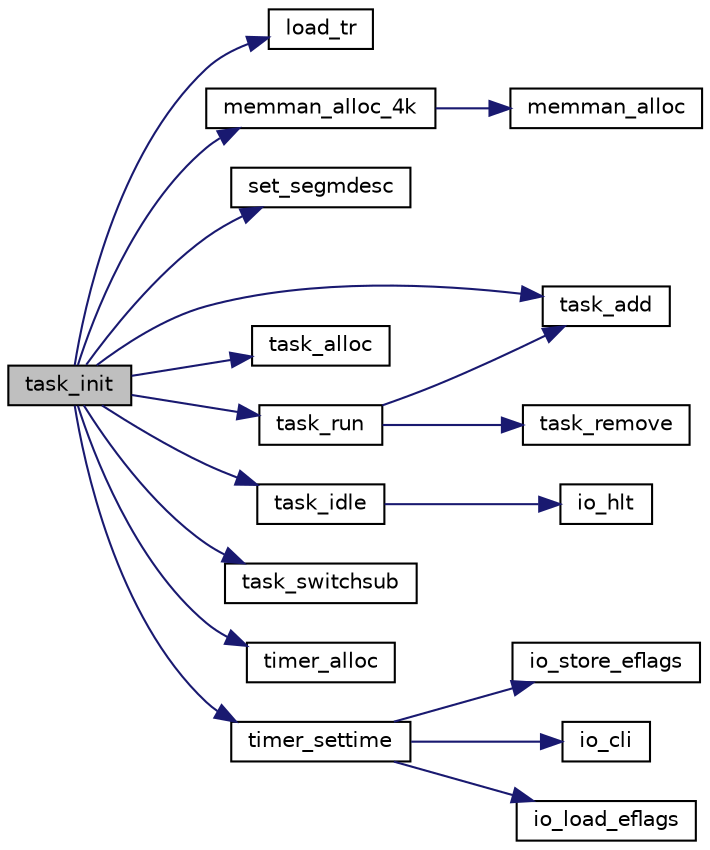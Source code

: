 digraph "task_init"
{
 // LATEX_PDF_SIZE
  edge [fontname="Helvetica",fontsize="10",labelfontname="Helvetica",labelfontsize="10"];
  node [fontname="Helvetica",fontsize="10",shape=record];
  rankdir="LR";
  Node1 [label="task_init",height=0.2,width=0.4,color="black", fillcolor="grey75", style="filled", fontcolor="black",tooltip=" "];
  Node1 -> Node2 [color="midnightblue",fontsize="10",style="solid",fontname="Helvetica"];
  Node2 [label="load_tr",height=0.2,width=0.4,color="black", fillcolor="white", style="filled",URL="$bootpack_8h.html#af86d882069635e9f7c41451cf77b0422",tooltip=" "];
  Node1 -> Node3 [color="midnightblue",fontsize="10",style="solid",fontname="Helvetica"];
  Node3 [label="memman_alloc_4k",height=0.2,width=0.4,color="black", fillcolor="white", style="filled",URL="$bootpack_8h.html#a0b2b807ae567c0c3a0f5878b6ea95383",tooltip=" "];
  Node3 -> Node4 [color="midnightblue",fontsize="10",style="solid",fontname="Helvetica"];
  Node4 [label="memman_alloc",height=0.2,width=0.4,color="black", fillcolor="white", style="filled",URL="$memory_8c.html#a3a44e2ae3c434e982c7b906e00af831a",tooltip=" "];
  Node1 -> Node5 [color="midnightblue",fontsize="10",style="solid",fontname="Helvetica"];
  Node5 [label="set_segmdesc",height=0.2,width=0.4,color="black", fillcolor="white", style="filled",URL="$bootpack_8h.html#a3d51340647ade1a89f63e7b841e48176",tooltip=" "];
  Node1 -> Node6 [color="midnightblue",fontsize="10",style="solid",fontname="Helvetica"];
  Node6 [label="task_add",height=0.2,width=0.4,color="black", fillcolor="white", style="filled",URL="$mtask_8c.html#a402b7583d2459d4a08561dcc5d493f4a",tooltip=" "];
  Node1 -> Node7 [color="midnightblue",fontsize="10",style="solid",fontname="Helvetica"];
  Node7 [label="task_alloc",height=0.2,width=0.4,color="black", fillcolor="white", style="filled",URL="$mtask_8c.html#a97fa93dab5b91ea18765b460e3b81663",tooltip=" "];
  Node1 -> Node8 [color="midnightblue",fontsize="10",style="solid",fontname="Helvetica"];
  Node8 [label="task_idle",height=0.2,width=0.4,color="black", fillcolor="white", style="filled",URL="$mtask_8c.html#ad97fd16c2e90a12f5265d1c2728102c8",tooltip=" "];
  Node8 -> Node9 [color="midnightblue",fontsize="10",style="solid",fontname="Helvetica"];
  Node9 [label="io_hlt",height=0.2,width=0.4,color="black", fillcolor="white", style="filled",URL="$bootpack_8h.html#a222d3c048b8f4192d8ef949249849aa0",tooltip=" "];
  Node1 -> Node10 [color="midnightblue",fontsize="10",style="solid",fontname="Helvetica"];
  Node10 [label="task_run",height=0.2,width=0.4,color="black", fillcolor="white", style="filled",URL="$mtask_8c.html#a579117953072527527cd89b4ebc929ef",tooltip=" "];
  Node10 -> Node6 [color="midnightblue",fontsize="10",style="solid",fontname="Helvetica"];
  Node10 -> Node11 [color="midnightblue",fontsize="10",style="solid",fontname="Helvetica"];
  Node11 [label="task_remove",height=0.2,width=0.4,color="black", fillcolor="white", style="filled",URL="$mtask_8c.html#a11f14489f9989d977a88064d02e682ae",tooltip=" "];
  Node1 -> Node12 [color="midnightblue",fontsize="10",style="solid",fontname="Helvetica"];
  Node12 [label="task_switchsub",height=0.2,width=0.4,color="black", fillcolor="white", style="filled",URL="$mtask_8c.html#a5b13fad918e89f8ffa77326ea1989773",tooltip=" "];
  Node1 -> Node13 [color="midnightblue",fontsize="10",style="solid",fontname="Helvetica"];
  Node13 [label="timer_alloc",height=0.2,width=0.4,color="black", fillcolor="white", style="filled",URL="$bootpack_8h.html#ab0f52af01219a71c6f77624f30ca0a0f",tooltip=" "];
  Node1 -> Node14 [color="midnightblue",fontsize="10",style="solid",fontname="Helvetica"];
  Node14 [label="timer_settime",height=0.2,width=0.4,color="black", fillcolor="white", style="filled",URL="$bootpack_8h.html#ac5f2d07311b1c8c2a0e050060cbd4570",tooltip=" "];
  Node14 -> Node15 [color="midnightblue",fontsize="10",style="solid",fontname="Helvetica"];
  Node15 [label="io_cli",height=0.2,width=0.4,color="black", fillcolor="white", style="filled",URL="$bootpack_8h.html#a8efff3df95d8ca5965876fe8949f99ae",tooltip=" "];
  Node14 -> Node16 [color="midnightblue",fontsize="10",style="solid",fontname="Helvetica"];
  Node16 [label="io_load_eflags",height=0.2,width=0.4,color="black", fillcolor="white", style="filled",URL="$bootpack_8h.html#acf007bdb6d8bea64314996b7d7b01470",tooltip=" "];
  Node14 -> Node17 [color="midnightblue",fontsize="10",style="solid",fontname="Helvetica"];
  Node17 [label="io_store_eflags",height=0.2,width=0.4,color="black", fillcolor="white", style="filled",URL="$bootpack_8h.html#aac4f8e3e6b71a465592bdf1f5d4202ac",tooltip=" "];
}
